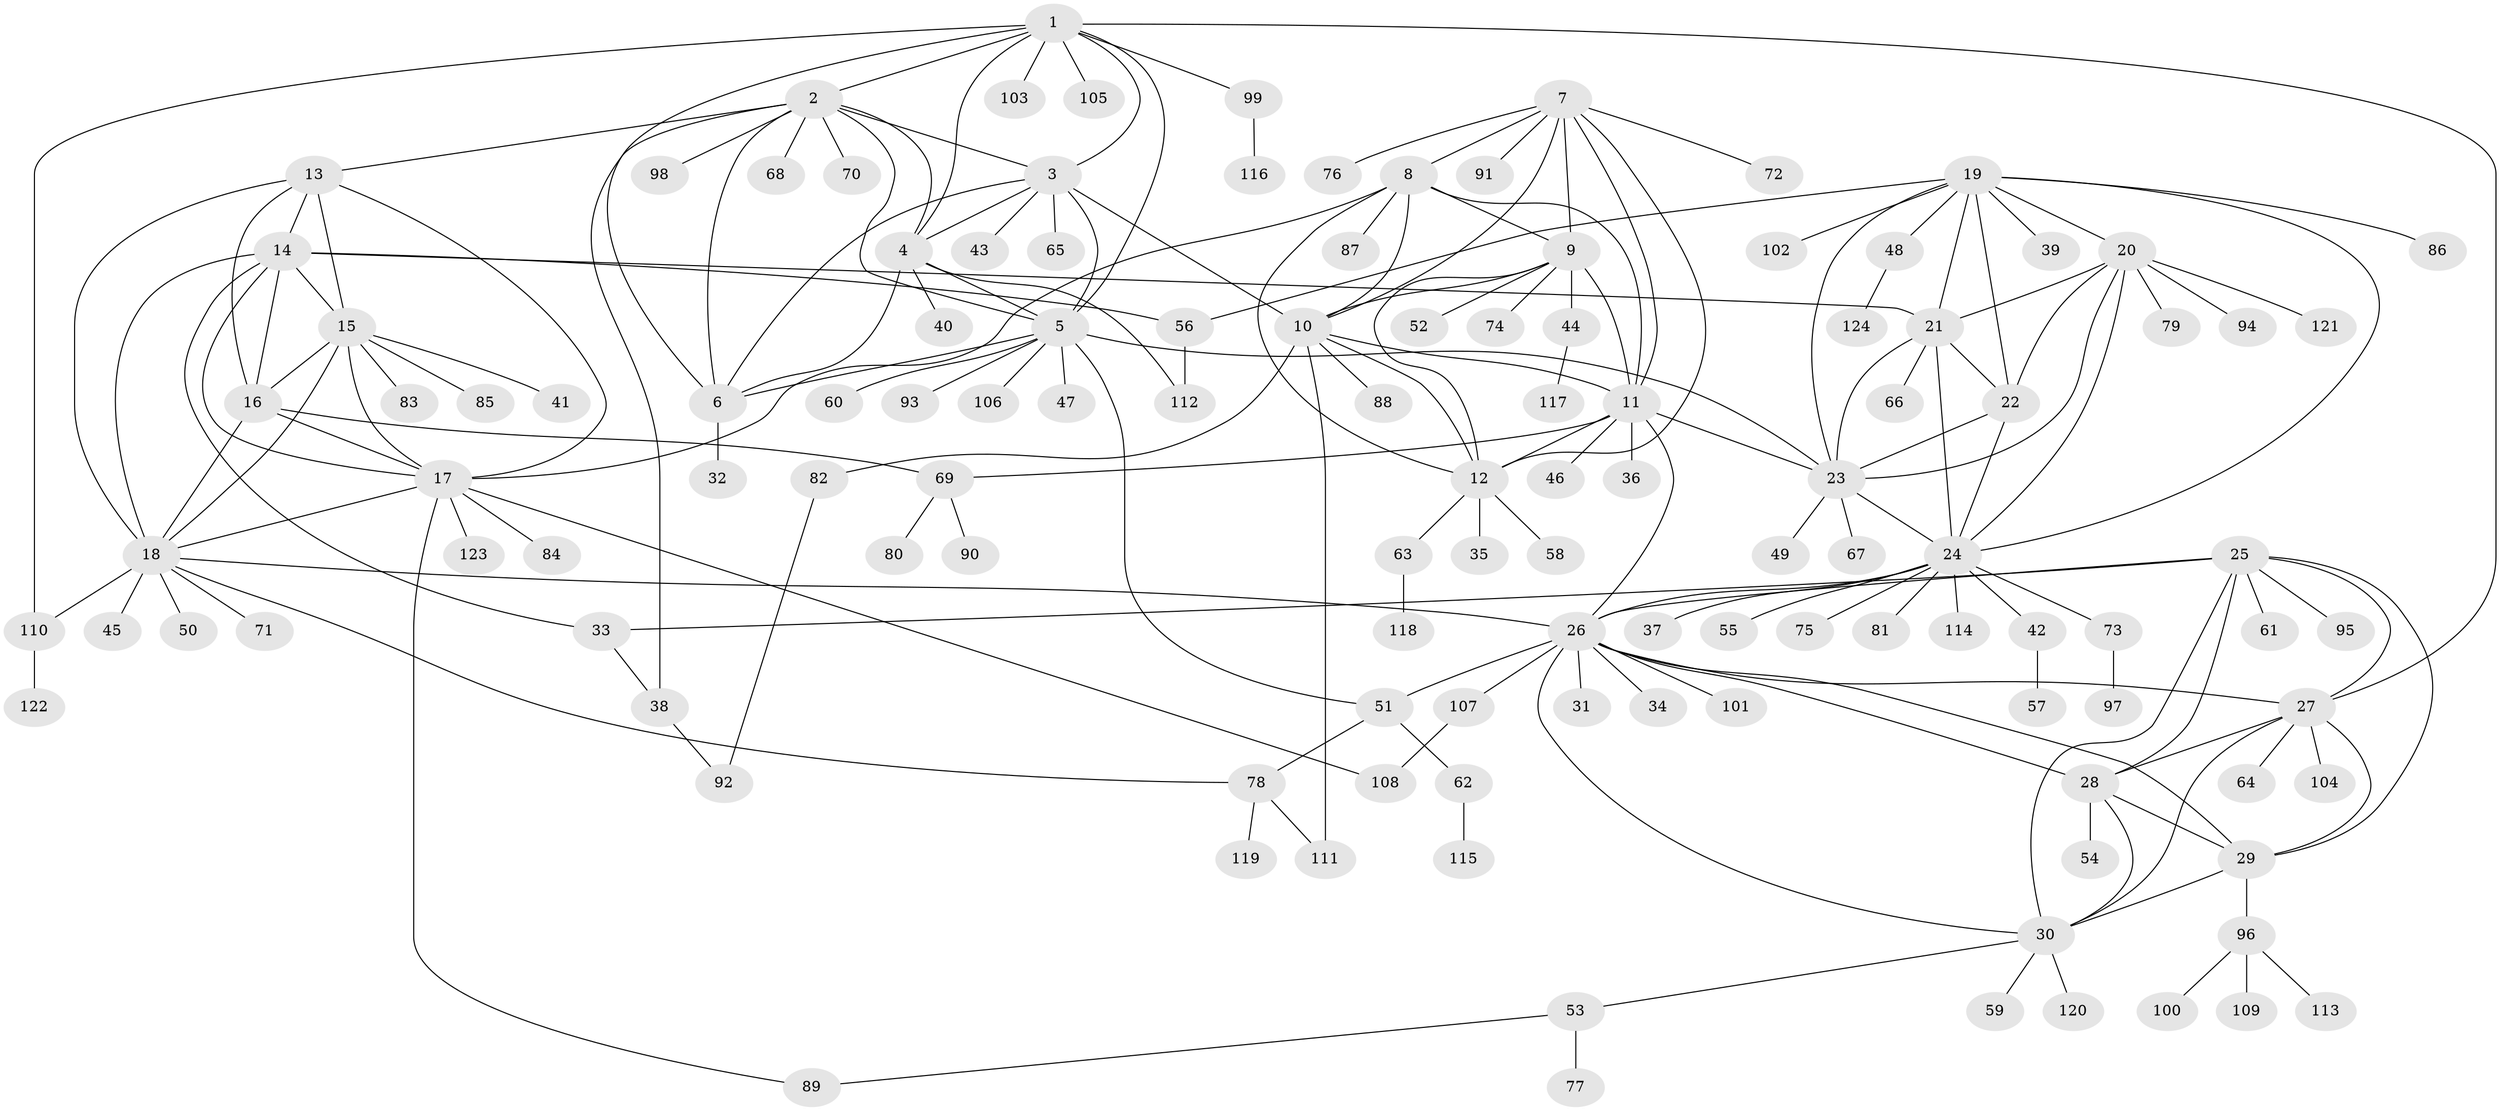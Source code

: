 // coarse degree distribution, {8: 0.042105263157894736, 13: 0.010526315789473684, 6: 0.021052631578947368, 5: 0.031578947368421054, 9: 0.042105263157894736, 10: 0.021052631578947368, 11: 0.010526315789473684, 14: 0.010526315789473684, 4: 0.031578947368421054, 7: 0.042105263157894736, 1: 0.6631578947368421, 2: 0.05263157894736842, 3: 0.021052631578947368}
// Generated by graph-tools (version 1.1) at 2025/42/03/06/25 10:42:14]
// undirected, 124 vertices, 191 edges
graph export_dot {
graph [start="1"]
  node [color=gray90,style=filled];
  1;
  2;
  3;
  4;
  5;
  6;
  7;
  8;
  9;
  10;
  11;
  12;
  13;
  14;
  15;
  16;
  17;
  18;
  19;
  20;
  21;
  22;
  23;
  24;
  25;
  26;
  27;
  28;
  29;
  30;
  31;
  32;
  33;
  34;
  35;
  36;
  37;
  38;
  39;
  40;
  41;
  42;
  43;
  44;
  45;
  46;
  47;
  48;
  49;
  50;
  51;
  52;
  53;
  54;
  55;
  56;
  57;
  58;
  59;
  60;
  61;
  62;
  63;
  64;
  65;
  66;
  67;
  68;
  69;
  70;
  71;
  72;
  73;
  74;
  75;
  76;
  77;
  78;
  79;
  80;
  81;
  82;
  83;
  84;
  85;
  86;
  87;
  88;
  89;
  90;
  91;
  92;
  93;
  94;
  95;
  96;
  97;
  98;
  99;
  100;
  101;
  102;
  103;
  104;
  105;
  106;
  107;
  108;
  109;
  110;
  111;
  112;
  113;
  114;
  115;
  116;
  117;
  118;
  119;
  120;
  121;
  122;
  123;
  124;
  1 -- 2;
  1 -- 3;
  1 -- 4;
  1 -- 5;
  1 -- 6;
  1 -- 27;
  1 -- 99;
  1 -- 103;
  1 -- 105;
  1 -- 110;
  2 -- 3;
  2 -- 4;
  2 -- 5;
  2 -- 6;
  2 -- 13;
  2 -- 38;
  2 -- 68;
  2 -- 70;
  2 -- 98;
  3 -- 4;
  3 -- 5;
  3 -- 6;
  3 -- 10;
  3 -- 43;
  3 -- 65;
  4 -- 5;
  4 -- 6;
  4 -- 40;
  4 -- 112;
  5 -- 6;
  5 -- 23;
  5 -- 47;
  5 -- 51;
  5 -- 60;
  5 -- 93;
  5 -- 106;
  6 -- 32;
  7 -- 8;
  7 -- 9;
  7 -- 10;
  7 -- 11;
  7 -- 12;
  7 -- 72;
  7 -- 76;
  7 -- 91;
  8 -- 9;
  8 -- 10;
  8 -- 11;
  8 -- 12;
  8 -- 17;
  8 -- 87;
  9 -- 10;
  9 -- 11;
  9 -- 12;
  9 -- 44;
  9 -- 52;
  9 -- 74;
  10 -- 11;
  10 -- 12;
  10 -- 82;
  10 -- 88;
  10 -- 111;
  11 -- 12;
  11 -- 23;
  11 -- 26;
  11 -- 36;
  11 -- 46;
  11 -- 69;
  12 -- 35;
  12 -- 58;
  12 -- 63;
  13 -- 14;
  13 -- 15;
  13 -- 16;
  13 -- 17;
  13 -- 18;
  14 -- 15;
  14 -- 16;
  14 -- 17;
  14 -- 18;
  14 -- 21;
  14 -- 33;
  14 -- 56;
  15 -- 16;
  15 -- 17;
  15 -- 18;
  15 -- 41;
  15 -- 83;
  15 -- 85;
  16 -- 17;
  16 -- 18;
  16 -- 69;
  17 -- 18;
  17 -- 84;
  17 -- 89;
  17 -- 108;
  17 -- 123;
  18 -- 26;
  18 -- 45;
  18 -- 50;
  18 -- 71;
  18 -- 78;
  18 -- 110;
  19 -- 20;
  19 -- 21;
  19 -- 22;
  19 -- 23;
  19 -- 24;
  19 -- 39;
  19 -- 48;
  19 -- 56;
  19 -- 86;
  19 -- 102;
  20 -- 21;
  20 -- 22;
  20 -- 23;
  20 -- 24;
  20 -- 79;
  20 -- 94;
  20 -- 121;
  21 -- 22;
  21 -- 23;
  21 -- 24;
  21 -- 66;
  22 -- 23;
  22 -- 24;
  23 -- 24;
  23 -- 49;
  23 -- 67;
  24 -- 26;
  24 -- 37;
  24 -- 42;
  24 -- 55;
  24 -- 73;
  24 -- 75;
  24 -- 81;
  24 -- 114;
  25 -- 26;
  25 -- 27;
  25 -- 28;
  25 -- 29;
  25 -- 30;
  25 -- 33;
  25 -- 61;
  25 -- 95;
  26 -- 27;
  26 -- 28;
  26 -- 29;
  26 -- 30;
  26 -- 31;
  26 -- 34;
  26 -- 51;
  26 -- 101;
  26 -- 107;
  27 -- 28;
  27 -- 29;
  27 -- 30;
  27 -- 64;
  27 -- 104;
  28 -- 29;
  28 -- 30;
  28 -- 54;
  29 -- 30;
  29 -- 96;
  30 -- 53;
  30 -- 59;
  30 -- 120;
  33 -- 38;
  38 -- 92;
  42 -- 57;
  44 -- 117;
  48 -- 124;
  51 -- 62;
  51 -- 78;
  53 -- 77;
  53 -- 89;
  56 -- 112;
  62 -- 115;
  63 -- 118;
  69 -- 80;
  69 -- 90;
  73 -- 97;
  78 -- 111;
  78 -- 119;
  82 -- 92;
  96 -- 100;
  96 -- 109;
  96 -- 113;
  99 -- 116;
  107 -- 108;
  110 -- 122;
}
